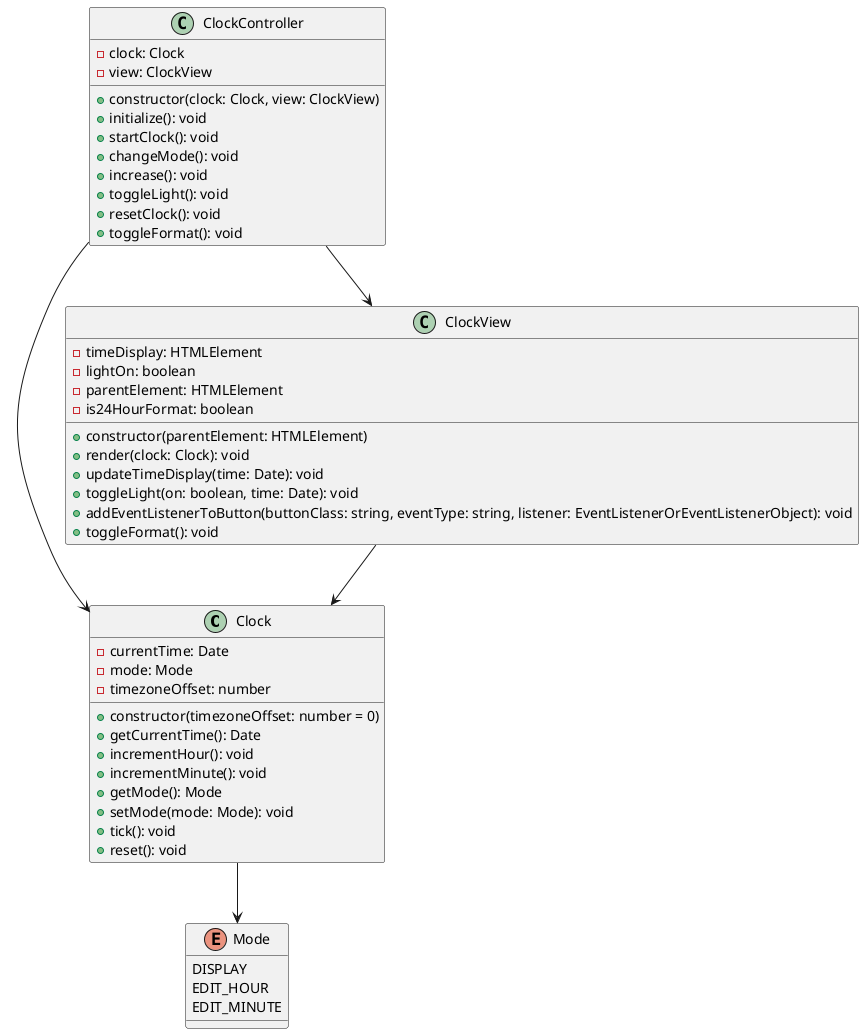 @startuml

class Clock {
  - currentTime: Date
  - mode: Mode
  - timezoneOffset: number
  + constructor(timezoneOffset: number = 0)
  + getCurrentTime(): Date
  + incrementHour(): void
  + incrementMinute(): void
  + getMode(): Mode
  + setMode(mode: Mode): void
  + tick(): void
  + reset(): void
}

enum Mode {
  DISPLAY
  EDIT_HOUR
  EDIT_MINUTE
}

class ClockView {
  - timeDisplay: HTMLElement
  - lightOn: boolean
  - parentElement: HTMLElement
  - is24HourFormat: boolean
  + constructor(parentElement: HTMLElement)
  + render(clock: Clock): void
  + updateTimeDisplay(time: Date): void
  + toggleLight(on: boolean, time: Date): void
  + addEventListenerToButton(buttonClass: string, eventType: string, listener: EventListenerOrEventListenerObject): void
  + toggleFormat(): void
}

class ClockController {
  - clock: Clock
  - view: ClockView
  + constructor(clock: Clock, view: ClockView)
  + initialize(): void
  + startClock(): void
  + changeMode(): void
  + increase(): void
  + toggleLight(): void
  + resetClock(): void
  + toggleFormat(): void
}

ClockController --> Clock
ClockController --> ClockView
ClockView --> Clock
Clock --> Mode

@enduml